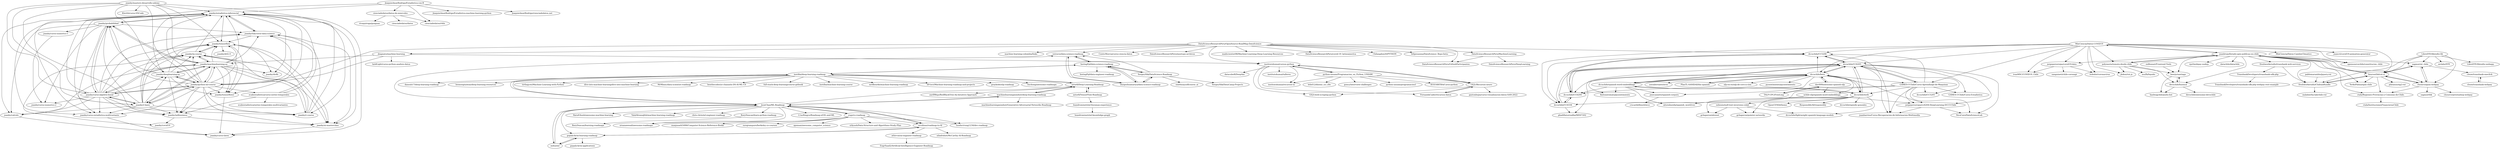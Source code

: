 digraph G {
"joanby/estadistica-inferencial" -> "joanby/curso-estadistica-multivariante"
"joanby/estadistica-inferencial" -> "joanby/probabilidad"
"joanby/estadistica-inferencial" -> "joanby/tensorflow"
"joanby/estadistica-inferencial" -> "joanby/ds4b"
"joanby/estadistica-inferencial" -> "joanby/ai-masterclass"
"joanby/estadistica-inferencial" -> "joanby/tidyverse-data-science"
"joanby/estadistica-inferencial" -> "joanby/calculo"
"joanby/estadistica-inferencial" -> "joanby/curso-latex"
"joanby/estadistica-inferencial" -> "joanby/tensorflow2"
"DataScienceResearchPeru/OpenSource-RoadMap-DataScience" -> "DataScienceResearchPeru/meetups-archivos"
"DataScienceResearchPeru/OpenSource-RoadMap-DataScience" -> "DataScienceResearchPeru/MachineLearning"
"DataScienceResearchPeru/OpenSource-RoadMap-DataScience" -> "madscientist98/Machine-Learning-Deep-Learning-Resources"
"DataScienceResearchPeru/OpenSource-RoadMap-DataScience" -> "DataScienceResearchPeru/covid-19_latinoamerica"
"DataScienceResearchPeru/OpenSource-RoadMap-DataScience" -> "Chilangdon20/PYTHON"
"DataScienceResearchPeru/OpenSource-RoadMap-DataScience" -> "felipesanma/DataScience_Repo-beta-"
"DataScienceResearchPeru/OpenSource-RoadMap-DataScience" -> "jbagnato/machine-learning"
"DataScienceResearchPeru/OpenSource-RoadMap-DataScience" -> "institutohumai/cursos-python"
"DataScienceResearchPeru/OpenSource-RoadMap-DataScience" -> "estraviz/data-science-roadmap"
"DataScienceResearchPeru/OpenSource-RoadMap-DataScience" -> "machine-learning-colombia/links"
"DataScienceResearchPeru/OpenSource-RoadMap-DataScience" -> "CenticMurcia/curso-ciencia-datos"
"DataScienceResearchPeru/OpenSource-RoadMap-DataScience" -> "dccuchile/CC5206"
"DataScienceResearchPeru/OpenSource-RoadMap-DataScience" -> "joanby/python-ml-course"
"DataScienceResearchPeru/OpenSource-RoadMap-DataScience" -> "DataScienceResearchPeru/GithubParticipantes"
"astorfi/TensorFlow-Roadmap" -> "leandromineti/ml-feynman-experience"
"astorfi/TensorFlow-Roadmap" -> "astorfi/Deep-Learning-Roadmap"
"dav009/awesome-spanish-nlp" -> "dccuchile/beto"
"dav009/awesome-spanish-nlp" -> "TALP-UPC/FreeLing"
"dav009/awesome-spanish-nlp" -> "uchile-nlp/spanish-word-embeddings"
"dccuchile/beto" -> "dccuchile/spanish-word-embeddings"
"dccuchile/beto" -> "dccuchile/CC6205"
"dccuchile/beto" -> "josecannete/spanish-corpora"
"dccuchile/beto" -> "PlanTL-SANIDAD/lm-spanish"
"dccuchile/beto" -> "dccuchile/CC6204"
"dccuchile/beto" -> "dav009/awesome-spanish-nlp"
"dccuchile/beto" -> "dccuchile/wefe"
"dccuchile/beto" -> "uchile-nlp/spanish-word-embeddings"
"dccuchile/beto" -> "nlp-en-es/nlp-de-cero-a-cien"
"dccuchile/beto" -> "GAMES-UChile/Curso-Aprendizaje-de-Maquinas"
"dccuchile/beto" -> "dccuchile/CC5206"
"dccuchile/beto" -> "jorgeperezrojas/cc6204-DeepLearning-DCCUChile"
"dccuchile/beto" -> "pysentimiento/pysentimiento" ["e"=1]
"dccuchile/beto" -> "finiteautomata/pysentimiento"
"dccuchile/beto" -> "zorzalerrante/aves"
"institutohumai/cursos-python" -> "institutohumai/recursos-ia"
"institutohumai/cursos-python" -> "python-unsam/Programacion_en_Python_UNSAM"
"institutohumai/cursos-python" -> "institutohumai/talleres"
"institutohumai/cursos-python" -> "GEJ1/Recursos-neuro"
"institutohumai/cursos-python" -> "FernandaCader/recursos-datos"
"institutohumai/cursos-python" -> "datacubeR/DeepAnt"
"institutohumai/cursos-python" -> "GEJ1/web-scraping-python"
"gopala-kr/ai-learning-roadmap" -> "srcolinas/roadmap-to-AI"
"gopala-kr/ai-learning-roadmap" -> "mihui/ml"
"gopala-kr/ai-learning-roadmap" -> "gopala-kr/ai-applications"
"srcolinas/roadmap-to-AI" -> "gopala-kr/ai-learning-roadmap"
"srcolinas/roadmap-to-AI" -> "JsonChao/ML-Roadmap"
"srcolinas/roadmap-to-AI" -> "athivvat/ai-engineer-roadmap"
"srcolinas/roadmap-to-AI" -> "niladridutt/McCarthy-AI-Roadmap"
"SergeyShk/DataScience-Roadmap" -> "boringPpl/data-science-roadmap"
"SergeyShk/DataScience-Roadmap" -> "estraviz/data-science-roadmap"
"SergeyShk/DataScience-Roadmap" -> "durgeshsamariya/data-science-roadmap"
"SergeyShk/DataScience-Roadmap" -> "SergeyShk/DataCamp-Projects" ["e"=1]
"SergeyShk/DataScience-Roadmap" -> "sim0nsays/dlcourse_ai" ["e"=1]
"joanby/r-basic" -> "joanby/curso-algebra-lineal"
"joanby/r-basic" -> "joanby/probabilidad"
"joanby/r-basic" -> "joanby/estadistica-inferencial"
"joanby/r-basic" -> "joanby/machinelearning-az"
"joanby/r-basic" -> "joanby/python-ml-course"
"joanby/r-basic" -> "joanby/tidyverse-data-science"
"joanby/r-basic" -> "joanby/ia-course"
"joanby/r-basic" -> "joanby/r-course"
"joanby/r-basic" -> "joanby/tensorflow"
"joanby/r-basic" -> "joanby/deeplearning-az"
"joanby/r-basic" -> "joanby/curso-estadistica-multivariante"
"joanby/r-basic" -> "joanby/ia4business"
"joanby/r-basic" -> "joanby/calculo"
"joanby/curso-algebra-lineal" -> "joanby/probabilidad"
"joanby/curso-algebra-lineal" -> "joanby/r-basic"
"joanby/curso-algebra-lineal" -> "joanby/estadistica-inferencial"
"joanby/curso-algebra-lineal" -> "joanby/machinelearning-az"
"joanby/curso-algebra-lineal" -> "joanby/python-ml-course"
"joanby/curso-algebra-lineal" -> "joanby/ia-course"
"joanby/curso-algebra-lineal" -> "joanby/calculo"
"joanby/curso-algebra-lineal" -> "joanby/deeplearning-az"
"joanby/curso-algebra-lineal" -> "joanby/curso-numerico-2"
"joanby/curso-algebra-lineal" -> "joanby/ia4business"
"joanby/curso-algebra-lineal" -> "joanby/r-course"
"joanby/curso-algebra-lineal" -> "joanby/curso-estadistica-multivariante"
"joanby/curso-algebra-lineal" -> "joanby/tidyverse-data-science"
"joanby/curso-algebra-lineal" -> "joanby/tensorflow"
"joanby/python-ml-course" -> "joanby/machinelearning-az"
"joanby/python-ml-course" -> "joanby/r-basic"
"joanby/python-ml-course" -> "joanby/tensorflow"
"joanby/python-ml-course" -> "joanby/deeplearning-az"
"joanby/python-ml-course" -> "joanby/ia-course"
"joanby/python-ml-course" -> "joanby/estadistica-inferencial"
"joanby/python-ml-course" -> "joanby/curso-algebra-lineal"
"joanby/python-ml-course" -> "joanby/probabilidad"
"joanby/python-ml-course" -> "joanby/r-course"
"joanby/python-ml-course" -> "joanby/tidyverse-data-science"
"joanby/python-ml-course" -> "joanby/ia4business"
"joanby/python-ml-course" -> "joanby/tensorflow2"
"joanby/python-ml-course" -> "ecabestadistica/curso-series-temporales"
"joanby/python-ml-course" -> "joanby/curso-estadistica-multivariante"
"joanby/python-ml-course" -> "joanby/ai-masterclass"
"JsonChao/ML-Roadmap" -> "mihui/ml"
"JsonChao/ML-Roadmap" -> "gopala-kr/ai-learning-roadmap"
"JsonChao/ML-Roadmap" -> "luuductrung1234/dev-roadmap"
"JsonChao/ML-Roadmap" -> "srcolinas/roadmap-to-AI"
"JsonChao/ML-Roadmap" -> "RatulGhosh/awesome-machine-learning"
"JsonChao/ML-Roadmap" -> "TalalAlrawajfeh/machine-learning-roadmap" ["e"=1]
"JsonChao/ML-Roadmap" -> "chris-chris/ml-engineer-roadmap" ["e"=1]
"JsonChao/ML-Roadmap" -> "RoryDuncan/learn-python-roadmap"
"JsonChao/ML-Roadmap" -> "orsanawwad/awesome-roadmaps" ["e"=1]
"JsonChao/ML-Roadmap" -> "machinelearningmindset/deep-learning-roadmap"
"JsonChao/ML-Roadmap" -> "L1aoXingyu/Roadmap-of-DL-and-ML" ["e"=1]
"JsonChao/ML-Roadmap" -> "instillai/deep-learning-roadmap"
"JsonChao/ML-Roadmap" -> "estraviz/data-science-roadmap"
"JsonChao/ML-Roadmap" -> "yngz/cs-roadmap"
"JsonChao/ML-Roadmap" -> "astorfi/Deep-Learning-Roadmap"
"mihui/ml" -> "JsonChao/ML-Roadmap"
"mihui/ml" -> "gopala-kr/ai-learning-roadmap"
"juanbrujo/listado-apis-publicas-en-chile" -> "sagmor/sii_chile"
"juanbrujo/listado-apis-publicas-en-chile" -> "polymeris/remoto-desde-chile"
"juanbrujo/listado-apis-publicas-en-chile" -> "knxroot/bdcut-cl"
"juanbrujo/listado-apis-publicas-en-chile" -> "YerkoPalma/npm-chile"
"juanbrujo/listado-apis-publicas-en-chile" -> "MinCiencia/Datos-COVID19"
"juanbrujo/listado-apis-publicas-en-chile" -> "freshworkstudio/ChileanBundle"
"juanbrujo/listado-apis-publicas-en-chile" -> "clsource/guia-webpay"
"juanbrujo/listado-apis-publicas-en-chile" -> "opensourcechile/constitucion_chile"
"juanbrujo/listado-apis-publicas-en-chile" -> "rgcl/webpay-nodejs"
"juanbrujo/listado-apis-publicas-en-chile" -> "datachile/datachile"
"juanbrujo/listado-apis-publicas-en-chile" -> "beerjs/santiago"
"juanbrujo/listado-apis-publicas-en-chile" -> "ctala/Regiones-Provincias-y-Comunas-de-Chile."
"juanbrujo/listado-apis-publicas-en-chile" -> "freshworkstudio/transbank-web-services"
"juanbrujo/listado-apis-publicas-en-chile" -> "devschile/huemul"
"juanbrujo/listado-apis-publicas-en-chile" -> "jorgeperezrojas/covid19-data"
"durgeshsamariya/data-science-roadmap" -> "estraviz/data-science-roadmap"
"durgeshsamariya/data-science-roadmap" -> "boringPpl/data-science-roadmap"
"durgeshsamariya/data-science-roadmap" -> "SergeyShk/DataScience-Roadmap"
"yngz/cs-roadmap" -> "luuductrung1234/dev-roadmap"
"yngz/cs-roadmap" -> "apeman/awesome_computer_science"
"yngz/cs-roadmap" -> "orsanawwad/awesome-roadmaps" ["e"=1]
"yngz/cs-roadmap" -> "siAyush/Data-Structure-and-Algorithms-Study-Plan" ["e"=1]
"yngz/cs-roadmap" -> "srcolinas/roadmap-to-AI"
"yngz/cs-roadmap" -> "manjunath5496/Computer-Science-Reference-Books" ["e"=1]
"yngz/cs-roadmap" -> "JsonChao/ML-Roadmap"
"yngz/cs-roadmap" -> "surajrampure/berkeley-cs-courses"
"pablomarambio/jquery.rut" -> "freshworkstudio/ChileanBundle"
"estraviz/data-science-roadmap" -> "boringPpl/data-science-roadmap"
"estraviz/data-science-roadmap" -> "durgeshsamariya/data-science-roadmap"
"python-unsam/Programacion_en_Python_UNSAM" -> "institutohumai/cursos-python"
"python-unsam/Programacion_en_Python_UNSAM" -> "GEJ1/Recursos-neuro"
"python-unsam/Programacion_en_Python_UNSAM" -> "goncy/interview-challenges" ["e"=1]
"python-unsam/Programacion_en_Python_UNSAM" -> "institutohumai/recursos-ia"
"python-unsam/Programacion_en_Python_UNSAM" -> "python-unsam/programacion1"
"python-unsam/Programacion_en_Python_UNSAM" -> "IEEESBITBA/Curso-python"
"python-unsam/Programacion_en_Python_UNSAM" -> "leliel12/diseno_sci_sfw"
"joanby/tensorflow" -> "joanby/tensorflow2"
"joanby/tensorflow" -> "joanby/ai-masterclass"
"joanby/tensorflow" -> "joanby/ds4b"
"joanby/tensorflow" -> "joanby/ia-course"
"joanby/tensorflow" -> "joanby/drl2.0"
"RoryDuncan/learn-python-roadmap" -> "RoryDuncan/learning-roadmaps"
"machinelearningmindset/deep-learning-roadmap" -> "astorfi/Deep-Learning-Roadmap"
"machinelearningmindset/deep-learning-roadmap" -> "machinelearningmindset/Generative-Adversarial-Networks-Roadmap" ["e"=1]
"machinelearningmindset/deep-learning-roadmap" -> "JsonChao/ML-Roadmap"
"athivvat/ai-engineer-roadmap" -> "EngrSaad2/Artificial-Intelligence-Engineer-Roadmap"
"sagmor/sii_chile" -> "clsource/guia-webpay"
"sagmor/sii_chile" -> "knxroot/bdcut-cl"
"sagmor/sii_chile" -> "clouw/transbank-oneclick"
"enBonnet/Frontend-Tools" -> "beerjs/santiago"
"joanby/masters-desarrollo-udemy" -> "joanby/python-ml-course"
"joanby/masters-desarrollo-udemy" -> "Klerith/curso-VSCode"
"joanby/masters-desarrollo-udemy" -> "joanby/curso-algebra-lineal"
"joanby/masters-desarrollo-udemy" -> "joanby/r-basic"
"joanby/masters-desarrollo-udemy" -> "joanby/machinelearning-az"
"joanby/masters-desarrollo-udemy" -> "joanby/ia4business"
"joanby/masters-desarrollo-udemy" -> "joanby/estadistica-inferencial"
"joanby/masters-desarrollo-udemy" -> "joanby/r-course"
"joanby/masters-desarrollo-udemy" -> "joanby/tensorflow"
"joanby/masters-desarrollo-udemy" -> "joanby/deeplearning-az"
"josecannete/spanish-corpora" -> "crscardellino/sbwce"
"jbagnato/machine-learning" -> "koldLight/curso-python-analisis-datos"
"jbagnato/machine-learning" -> "institutohumai/cursos-python"
"jbagnato/machine-learning" -> "joanby/python-ml-course"
"jbagnato/machine-learning" -> "joanby/machinelearning-az"
"dccuchile/CC5206" -> "dccuchile/CC6205"
"dccuchile/CC5206" -> "dccuchile/CC6204"
"dccuchile/CC5206" -> "dccuchile/CC6104"
"dccuchile/CC5206" -> "juanbarrios/Curso-Recuperacion-de-Informacion-Multimedia"
"instillai/deep-learning-roadmap" -> "astorfi/Deep-Learning-Roadmap"
"instillai/deep-learning-roadmap" -> "boringPpl/data-science-roadmap"
"instillai/deep-learning-roadmap" -> "instillai/machine-learning-course" ["e"=1]
"instillai/deep-learning-roadmap" -> "mrdbourke/machine-learning-roadmap" ["e"=1]
"instillai/deep-learning-roadmap" -> "h9-tect/Machine-learning-roadmap-and-projects" ["e"=1]
"instillai/deep-learning-roadmap" -> "graykode/nlp-roadmap" ["e"=1]
"instillai/deep-learning-roadmap" -> "JsonChao/ML-Roadmap"
"instillai/deep-learning-roadmap" -> "liuchong/awesome-roadmaps" ["e"=1]
"instillai/deep-learning-roadmap" -> "dansuh17/deep-learning-roadmap"
"instillai/deep-learning-roadmap" -> "leemengtaiwan/deep-learning-resources" ["e"=1]
"instillai/deep-learning-roadmap" -> "tirthajyoti/Machine-Learning-with-Python" ["e"=1]
"instillai/deep-learning-roadmap" -> "dive-into-machine-learning/dive-into-machine-learning"
"instillai/deep-learning-roadmap" -> "MrMimic/data-scientist-roadmap" ["e"=1]
"instillai/deep-learning-roadmap" -> "benthecoder/yt-channels-DS-AI-ML-CS" ["e"=1]
"instillai/deep-learning-roadmap" -> "full-stack-deep-learning/course-gitbook" ["e"=1]
"clsource/guia-webpay" -> "sagmor/tbk"
"clsource/guia-webpay" -> "sagmor/sii_chile"
"clsource/guia-webpay" -> "clsource/prestashop-webpay"
"clsource/guia-webpay" -> "knxroot/bdcut-cl"
"clsource/guia-webpay" -> "ctala/Regiones-Provincias-y-Comunas-de-Chile."
"leandromineti/ml-feynman-experience" -> "leandromineti/ml-knowledge-graph"
"TALP-UPC/FreeLing" -> "dav009/awesome-spanish-nlp"
"joanby/r-course" -> "joanby/tensorflow"
"joanby/r-course" -> "joanby/ia-course"
"joanby/r-course" -> "joanby/estadistica-inferencial"
"joanby/r-course" -> "joanby/tidyverse-data-science"
"joanby/ia-course" -> "joanby/tensorflow"
"joanby/ia-course" -> "joanby/ai-masterclass"
"joanby/ia-course" -> "joanby/covid19"
"joanby/ia-course" -> "joanby/machinelearning-az"
"joanby/ia-course" -> "joanby/estadistica-inferencial"
"joanby/ia-course" -> "joanby/tensorflow2"
"joanby/machinelearning-az" -> "joanby/deeplearning-az"
"joanby/machinelearning-az" -> "joanby/ia-course"
"joanby/machinelearning-az" -> "joanby/python-ml-course"
"joanby/machinelearning-az" -> "joanby/estadistica-inferencial"
"joanby/machinelearning-az" -> "joanby/probabilidad"
"joanby/machinelearning-az" -> "joanby/tensorflow"
"joanby/machinelearning-az" -> "joanby/r-basic"
"joanby/machinelearning-az" -> "joanby/tidyverse-data-science"
"joanby/machinelearning-az" -> "joanby/tensorflow2"
"joanby/machinelearning-az" -> "joanby/r-course"
"joanby/machinelearning-az" -> "joanby/ia4business"
"joanby/machinelearning-az" -> "joanby/curso-algebra-lineal"
"joanby/machinelearning-az" -> "joanby/ds4b"
"joanby/machinelearning-az" -> "joanby/ai-masterclass"
"joanby/machinelearning-az" -> "joanby/calculo"
"joanby/probabilidad" -> "joanby/estadistica-inferencial"
"joanby/probabilidad" -> "joanby/curso-algebra-lineal"
"joanby/probabilidad" -> "joanby/calculo"
"joanby/probabilidad" -> "joanby/curso-estadistica-multivariante"
"joanby/probabilidad" -> "joanby/tidyverse-data-science"
"joanby/probabilidad" -> "joanby/machinelearning-az"
"joanby/probabilidad" -> "joanby/curso-numerico-1"
"joanby/probabilidad" -> "joanby/curso-numerico-2"
"dccuchile/spanish-word-embeddings" -> "dccuchile/beto"
"dccuchile/spanish-word-embeddings" -> "dccuchile/CC6205"
"dccuchile/spanish-word-embeddings" -> "dccuchile/CC6204"
"dccuchile/spanish-word-embeddings" -> "aitoralmeida/spanish_word2vec"
"dccuchile/spanish-word-embeddings" -> "dccuchile/wefe"
"dccuchile/spanish-word-embeddings" -> "josecannete/spanish-corpora"
"dccuchile/spanish-word-embeddings" -> "finiteautomata/pysentimiento"
"cienciadedatos/datos-de-miercoles" -> "rivaquiroga/guaguas"
"cienciadedatos/datos-de-miercoles" -> "cienciadedatos/r4ds"
"cienciadedatos/datos-de-miercoles" -> "cienciadedatos/datos"
"JoaquinAmatRodrigo/Estadistica-con-R" -> "JoaquinAmatRodrigo/Estadistica-machine-learning-python"
"JoaquinAmatRodrigo/Estadistica-con-R" -> "joanby/estadistica-inferencial"
"JoaquinAmatRodrigo/Estadistica-con-R" -> "JoaquinAmatRodrigo/cienciadedatos.net"
"JoaquinAmatRodrigo/Estadistica-con-R" -> "cienciadedatos/datos-de-miercoles"
"JoaquinAmatRodrigo/Estadistica-con-R" -> "joanby/curso-estadistica-multivariante"
"JoaquinAmatRodrigo/Estadistica-con-R" -> "cienciadedatos/r4ds"
"MinCiencia/Datos-COVID19" -> "juanbrujo/listado-apis-publicas-en-chile"
"MinCiencia/Datos-COVID19" -> "ivanMSC/COVID19_Chile"
"MinCiencia/Datos-COVID19" -> "jorgeperezrojas/covid19-data"
"MinCiencia/Datos-COVID19" -> "GAMES-UChile/Curso-Aprendizaje-de-Maquinas"
"MinCiencia/Datos-COVID19" -> "MinCiencia/Datos-CambioClimatico"
"MinCiencia/Datos-COVID19" -> "itoledor/coronavirus"
"MinCiencia/Datos-COVID19" -> "dccuchile/CC5206"
"MinCiencia/Datos-COVID19" -> "dccuchile/beto"
"MinCiencia/Datos-COVID19" -> "dccuchile/CC6205"
"MinCiencia/Datos-COVID19" -> "juancri/covid19-animation-generator"
"MinCiencia/Datos-COVID19" -> "opensourcechile/constitucion_chile"
"MinCiencia/Datos-COVID19" -> "knxroot/bdcut-cl"
"MinCiencia/Datos-COVID19" -> "polymeris/remoto-desde-chile"
"MinCiencia/Datos-COVID19" -> "jlobos/rut.js"
"MinCiencia/Datos-COVID19" -> "dccuchile/CC6104"
"joanby/deeplearning-az" -> "joanby/machinelearning-az"
"joanby/deeplearning-az" -> "joanby/python-ml-course"
"joanby/deeplearning-az" -> "joanby/ia-course"
"joanby/deeplearning-az" -> "joanby/ia4business"
"joanby/deeplearning-az" -> "joanby/tensorflow2"
"joanby/deeplearning-az" -> "joanby/estadistica-inferencial"
"joanby/deeplearning-az" -> "joanby/probabilidad"
"joanby/deeplearning-az" -> "joanby/tensorflow"
"ecabestadistica/curso-series-temporales" -> "ecabestadistica/series-temporales-multivariantes"
"ecabestadistica/curso-series-temporales" -> "joanby/ia4business"
"ecabestadistica/curso-series-temporales" -> "joanby/estadistica-inferencial"
"ecabestadistica/curso-series-temporales" -> "joanby/tidyverse-data-science"
"joanby/tensorflow2" -> "joanby/curso-latex"
"boringPpl/data-science-roadmap" -> "estraviz/data-science-roadmap"
"boringPpl/data-science-roadmap" -> "durgeshsamariya/data-science-roadmap"
"boringPpl/data-science-roadmap" -> "SergeyShk/DataScience-Roadmap"
"boringPpl/data-science-roadmap" -> "boringPpl/data-engineer-roadmap" ["e"=1]
"boringPpl/data-science-roadmap" -> "instillai/deep-learning-roadmap"
"joanby/ia4business" -> "joanby/ai-masterclass"
"joanby/ia4business" -> "joanby/covid19"
"polymeris/remoto-desde-chile" -> "juanbrujo/listado-apis-publicas-en-chile"
"polymeris/remoto-desde-chile" -> "beerjs/santiago"
"polymeris/remoto-desde-chile" -> "jlobos/rut.js"
"polymeris/remoto-desde-chile" -> "muZk/liquido"
"polymeris/remoto-desde-chile" -> "devschile/huemul"
"devschile/huemul" -> "beerjs/santiago"
"devschile/huemul" -> "hashtagchile/pudu-bot"
"devschile/huemul" -> "devschile/awesome-devschile"
"GAMES-UChile/Curso-Aprendizaje-de-Maquinas" -> "dccuchile/CC6205"
"GAMES-UChile/Curso-Aprendizaje-de-Maquinas" -> "GAMES-UChile/Curso-Estadistica"
"GAMES-UChile/Curso-Aprendizaje-de-Maquinas" -> "dccuchile/CC6104"
"GAMES-UChile/Curso-Aprendizaje-de-Maquinas" -> "dccuchile/CC5206"
"GAMES-UChile/Curso-Aprendizaje-de-Maquinas" -> "jorgeperezrojas/cc6204-DeepLearning-DCCUChile"
"GAMES-UChile/Curso-Aprendizaje-de-Maquinas" -> "dccuchile/CC6204"
"GAMES-UChile/Curso-Aprendizaje-de-Maquinas" -> "NicoCaro/DataScienceLab"
"GAMES-UChile/Curso-Aprendizaje-de-Maquinas" -> "juanbarrios/Curso-Recuperacion-de-Informacion-Multimedia"
"GAMES-UChile/Curso-Aprendizaje-de-Maquinas" -> "dccuchile/CC5205"
"GAMES-UChile/Curso-Aprendizaje-de-Maquinas" -> "dccuchile/wefe"
"GEJ1/Recursos-neuro" -> "GEJ1/web-scraping-python"
"GEJ1/Recursos-neuro" -> "FernandaCader/recursos-datos"
"GEJ1/Recursos-neuro" -> "institutohumai/cursos-python"
"GEJ1/Recursos-neuro" -> "gastonbujia/curso-visualizacion-datos-SAN-2022"
"joanby/curso-estadistica-multivariante" -> "joanby/curso-latex"
"joanby/tidyverse-data-science" -> "joanby/estadistica-inferencial"
"joanby/tidyverse-data-science" -> "joanby/tensorflow"
"joanby/tidyverse-data-science" -> "joanby/ai-masterclass"
"astorfi/Deep-Learning-Roadmap" -> "instillai/deep-learning-roadmap"
"astorfi/Deep-Learning-Roadmap" -> "machinelearningmindset/deep-learning-roadmap"
"astorfi/Deep-Learning-Roadmap" -> "astorfi/TensorFlow-Roadmap"
"astorfi/Deep-Learning-Roadmap" -> "zarif98sjs/RedBlackTree-An-Intuitive-Approach"
"dccuchile/CC6205" -> "dccuchile/CC6204"
"dccuchile/CC6205" -> "dccuchile/CC5206"
"dccuchile/CC6205" -> "dccuchile/CC6104"
"dccuchile/CC6205" -> "GAMES-UChile/Curso-Aprendizaje-de-Maquinas"
"dccuchile/CC6205" -> "jorgeperezrojas/cc6204-DeepLearning-DCCUChile"
"dccuchile/CC6205" -> "dccuchile/spanish-word-embeddings"
"dccuchile/CC6205" -> "dccuchile/wefe"
"dccuchile/CC6205" -> "dccuchile/beto"
"dccuchile/CC6205" -> "juanbarrios/Curso-Recuperacion-de-Informacion-Multimedia"
"dccuchile/CC6205" -> "dccuchile/CC5205"
"dccuchile/CC6205" -> "pbadillatorrealba/MDS7202"
"dccuchile/CC6205" -> "NicoCaro/DataScienceLab"
"dccuchile/CC6205" -> "GAMES-UChile/Curso-Estadistica"
"LibreDTE/libredte-lib" -> "LibreDTE/libredte-webapp"
"LibreDTE/libredte-lib" -> "freshworkstudio/ChileanBundle"
"LibreDTE/libredte-lib" -> "clsource/guia-webpay"
"LibreDTE/libredte-lib" -> "niclabs/DTE"
"LibreDTE/libredte-lib" -> "sagmor/sii_chile"
"LibreDTE/libredte-lib" -> "knxroot/bdcut-cl"
"dccuchile/wefe" -> "dccuchile/CC6205"
"dccuchile/wefe" -> "gchaperon/pointer-networks"
"dccuchile/wefe" -> "dccuchile/speedy-gonzales"
"dccuchile/wefe" -> "OpenCENIA/themo"
"dccuchile/wefe" -> "dccuchile/spanish-word-embeddings"
"dccuchile/wefe" -> "dccuchile/lightweight-spanish-language-models"
"dccuchile/wefe" -> "gchaperon/alexnet"
"dccuchile/wefe" -> "ouhenio/null-text-inversion-colab"
"dccuchile/wefe" -> "ResponsiblyAI/responsibly" ["e"=1]
"dccuchile/wefe" -> "dccuchile/beto"
"PlanTL-SANIDAD/lm-spanish" -> "dccuchile/beto"
"jorgeperezrojas/cc6204-DeepLearning-DCCUChile" -> "NicoCaro/DataScienceLab"
"jorgeperezrojas/cc6204-DeepLearning-DCCUChile" -> "juanbarrios/Curso-Recuperacion-de-Informacion-Multimedia"
"TransbankDevelopers/transbank-sdk-php" -> "TransbankDevelopers/transbank-sdk-php-webpay-rest-example"
"jorgeperezrojas/covid19-data" -> "sanguineti/chile-coronapi"
"jorgeperezrojas/covid19-data" -> "itoledor/coronavirus"
"jorgeperezrojas/covid19-data" -> "ivanMSC/COVID19_Chile"
"freshworkstudio/ChileanBundle" -> "knxroot/bdcut-cl"
"freshworkstudio/ChileanBundle" -> "malahierba-lab/chile-rut"
"knxroot/bdcut-cl" -> "freshworkstudio/ChileanBundle"
"knxroot/bdcut-cl" -> "YerkoPalma/npm-chile"
"knxroot/bdcut-cl" -> "sagmor/sii_chile"
"knxroot/bdcut-cl" -> "clsource/guia-webpay"
"knxroot/bdcut-cl" -> "platanus/ng2-rut"
"knxroot/bdcut-cl" -> "ctala/Regiones-Provincias-y-Comunas-de-Chile."
"knxroot/bdcut-cl" -> "juanbrujo/listado-apis-publicas-en-chile"
"FernandaCader/recursos-datos" -> "GEJ1/Recursos-neuro"
"dccuchile/CC6104" -> "dccuchile/CC6204"
"dccuchile/CC6104" -> "dccuchile/CC6205"
"dccuchile/CC6104" -> "pbadillatorrealba/MDS7202"
"joanby/ai-masterclass" -> "joanby/curso-latex"
"joanby/curso-numerico-1" -> "joanby/curso-numerico-2"
"dccuchile/CC6204" -> "dccuchile/CC6104"
"dccuchile/CC6204" -> "dccuchile/CC6205"
"dccuchile/CC6204" -> "dccuchile/CC5206"
"DataScienceResearchPeru/MachineLearning" -> "DataScienceResearchPeru/DeepLearning"
"DataScienceResearchPeru/MachineLearning" -> "DataScienceResearchPeru/GithubParticipantes"
"uchile-nlp/spanish-word-embeddings" -> "jorgeperezrojas/cc6204-DeepLearning-DCCUChile"
"uchile-nlp/spanish-word-embeddings" -> "aitoralmeida/spanish_word2vec"
"ctala/Regiones-Provincias-y-Comunas-de-Chile." -> "ctala/InstitucionesFinancierasChile"
"joanby/calculo" -> "joanby/curso-latex"
"beerjs/santiago" -> "devschile/huemul"
"beerjs/santiago" -> "hashtagchile/pudu-bot"
"freshworkstudio/transbank-web-services" -> "TransbankDevelopers/transbank-sdk-php"
"freshworkstudio/transbank-web-services" -> "freshworkstudio/ChileanBundle"
"ouhenio/null-text-inversion-colab" -> "gchaperon/pointer-networks"
"ouhenio/null-text-inversion-colab" -> "dccuchile/lightweight-spanish-language-models"
"ouhenio/null-text-inversion-colab" -> "gchaperon/alexnet"
"clouw/transbank-oneclick" -> "clouw/transbank-webpay"
"clouw/transbank-webpay" -> "clouw/transbank-oneclick"
"joanby/estadistica-inferencial" ["l"="20.899,29.965"]
"joanby/curso-estadistica-multivariante" ["l"="20.885,29.983"]
"joanby/probabilidad" ["l"="20.928,29.981"]
"joanby/tensorflow" ["l"="20.893,29.956"]
"joanby/ds4b" ["l"="20.865,29.969"]
"joanby/ai-masterclass" ["l"="20.907,29.969"]
"joanby/tidyverse-data-science" ["l"="20.931,29.959"]
"joanby/calculo" ["l"="20.899,29.993"]
"joanby/curso-latex" ["l"="20.885,29.991"]
"joanby/tensorflow2" ["l"="20.875,29.981"]
"DataScienceResearchPeru/OpenSource-RoadMap-DataScience" ["l"="20.98,30.11"]
"DataScienceResearchPeru/meetups-archivos" ["l"="21.011,30.127"]
"DataScienceResearchPeru/MachineLearning" ["l"="20.996,30.141"]
"madscientist98/Machine-Learning-Deep-Learning-Resources" ["l"="20.955,30.124"]
"DataScienceResearchPeru/covid-19_latinoamerica" ["l"="20.967,30.087"]
"Chilangdon20/PYTHON" ["l"="21.022,30.11"]
"felipesanma/DataScience_Repo-beta-" ["l"="20.999,30.082"]
"jbagnato/machine-learning" ["l"="20.928,30.047"]
"institutohumai/cursos-python" ["l"="20.899,30.102"]
"estraviz/data-science-roadmap" ["l"="20.901,30.243"]
"machine-learning-colombia/links" ["l"="20.97,30.148"]
"CenticMurcia/curso-ciencia-datos" ["l"="21.006,30.101"]
"dccuchile/CC5206" ["l"="21.178,30.13"]
"joanby/python-ml-course" ["l"="20.916,29.991"]
"DataScienceResearchPeru/GithubParticipantes" ["l"="20.986,30.131"]
"astorfi/TensorFlow-Roadmap" ["l"="20.754,30.352"]
"leandromineti/ml-feynman-experience" ["l"="20.713,30.365"]
"astorfi/Deep-Learning-Roadmap" ["l"="20.798,30.337"]
"dav009/awesome-spanish-nlp" ["l"="21.212,30.209"]
"dccuchile/beto" ["l"="21.218,30.163"]
"TALP-UPC/FreeLing" ["l"="21.212,30.238"]
"uchile-nlp/spanish-word-embeddings" ["l"="21.196,30.189"]
"dccuchile/spanish-word-embeddings" ["l"="21.201,30.152"]
"dccuchile/CC6205" ["l"="21.209,30.134"]
"josecannete/spanish-corpora" ["l"="21.174,30.175"]
"PlanTL-SANIDAD/lm-spanish" ["l"="21.231,30.185"]
"dccuchile/CC6204" ["l"="21.216,30.144"]
"dccuchile/wefe" ["l"="21.21,30.117"]
"nlp-en-es/nlp-de-cero-a-cien" ["l"="21.253,30.194"]
"GAMES-UChile/Curso-Aprendizaje-de-Maquinas" ["l"="21.197,30.129"]
"jorgeperezrojas/cc6204-DeepLearning-DCCUChile" ["l"="21.186,30.157"]
"pysentimiento/pysentimiento" ["l"="19.864,42.696"]
"finiteautomata/pysentimiento" ["l"="21.239,30.157"]
"zorzalerrante/aves" ["l"="21.253,30.174"]
"institutohumai/recursos-ia" ["l"="20.871,30.093"]
"python-unsam/Programacion_en_Python_UNSAM" ["l"="20.853,30.109"]
"institutohumai/talleres" ["l"="20.919,30.093"]
"GEJ1/Recursos-neuro" ["l"="20.884,30.123"]
"FernandaCader/recursos-datos" ["l"="20.876,30.138"]
"datacubeR/DeepAnt" ["l"="20.892,30.081"]
"GEJ1/web-scraping-python" ["l"="20.907,30.124"]
"gopala-kr/ai-learning-roadmap" ["l"="20.887,30.371"]
"srcolinas/roadmap-to-AI" ["l"="20.855,30.387"]
"mihui/ml" ["l"="20.889,30.352"]
"gopala-kr/ai-applications" ["l"="20.92,30.377"]
"JsonChao/ML-Roadmap" ["l"="20.86,30.346"]
"athivvat/ai-engineer-roadmap" ["l"="20.837,30.43"]
"niladridutt/McCarthy-AI-Roadmap" ["l"="20.832,30.405"]
"SergeyShk/DataScience-Roadmap" ["l"="20.873,30.246"]
"boringPpl/data-science-roadmap" ["l"="20.871,30.27"]
"durgeshsamariya/data-science-roadmap" ["l"="20.893,30.26"]
"SergeyShk/DataCamp-Projects" ["l"="22.019,29.993"]
"sim0nsays/dlcourse_ai" ["l"="-9.302,20.187"]
"joanby/r-basic" ["l"="20.913,29.958"]
"joanby/curso-algebra-lineal" ["l"="20.92,29.971"]
"joanby/machinelearning-az" ["l"="20.9,29.979"]
"joanby/ia-course" ["l"="20.881,29.957"]
"joanby/r-course" ["l"="20.901,29.947"]
"joanby/deeplearning-az" ["l"="20.883,29.97"]
"joanby/ia4business" ["l"="20.919,29.946"]
"joanby/curso-numerico-2" ["l"="20.951,29.978"]
"ecabestadistica/curso-series-temporales" ["l"="20.951,29.949"]
"luuductrung1234/dev-roadmap" ["l"="20.864,30.371"]
"RatulGhosh/awesome-machine-learning" ["l"="20.896,30.327"]
"TalalAlrawajfeh/machine-learning-roadmap" ["l"="27.282,-19.67"]
"chris-chris/ml-engineer-roadmap" ["l"="23.741,30.49"]
"RoryDuncan/learn-python-roadmap" ["l"="20.833,30.332"]
"orsanawwad/awesome-roadmaps" ["l"="27.456,-19.681"]
"machinelearningmindset/deep-learning-roadmap" ["l"="20.82,30.357"]
"L1aoXingyu/Roadmap-of-DL-and-ML" ["l"="24.046,30.891"]
"instillai/deep-learning-roadmap" ["l"="20.837,30.305"]
"yngz/cs-roadmap" ["l"="20.883,30.394"]
"juanbrujo/listado-apis-publicas-en-chile" ["l"="21.351,30.115"]
"sagmor/sii_chile" ["l"="21.394,30.131"]
"polymeris/remoto-desde-chile" ["l"="21.328,30.088"]
"knxroot/bdcut-cl" ["l"="21.372,30.133"]
"YerkoPalma/npm-chile" ["l"="21.352,30.137"]
"MinCiencia/Datos-COVID19" ["l"="21.277,30.122"]
"freshworkstudio/ChileanBundle" ["l"="21.404,30.12"]
"clsource/guia-webpay" ["l"="21.388,30.149"]
"opensourcechile/constitucion_chile" ["l"="21.319,30.129"]
"rgcl/webpay-nodejs" ["l"="21.376,30.096"]
"datachile/datachile" ["l"="21.336,30.145"]
"beerjs/santiago" ["l"="21.35,30.067"]
"ctala/Regiones-Provincias-y-Comunas-de-Chile." ["l"="21.364,30.149"]
"freshworkstudio/transbank-web-services" ["l"="21.403,30.093"]
"devschile/huemul" ["l"="21.36,30.079"]
"jorgeperezrojas/covid19-data" ["l"="21.309,30.117"]
"apeman/awesome_computer_science" ["l"="20.912,30.41"]
"siAyush/Data-Structure-and-Algorithms-Study-Plan" ["l"="29.876,-19.766"]
"manjunath5496/Computer-Science-Reference-Books" ["l"="2.267,16.62"]
"surajrampure/berkeley-cs-courses" ["l"="20.895,30.435"]
"pablomarambio/jquery.rut" ["l"="21.454,30.118"]
"goncy/interview-challenges" ["l"="27.554,-23.278"]
"python-unsam/programacion1" ["l"="20.832,30.127"]
"IEEESBITBA/Curso-python" ["l"="20.825,30.095"]
"leliel12/diseno_sci_sfw" ["l"="20.824,30.112"]
"joanby/drl2.0" ["l"="20.865,29.939"]
"RoryDuncan/learning-roadmaps" ["l"="20.812,30.319"]
"machinelearningmindset/Generative-Adversarial-Networks-Roadmap" ["l"="33.922,32.843"]
"EngrSaad2/Artificial-Intelligence-Engineer-Roadmap" ["l"="20.828,30.451"]
"clouw/transbank-oneclick" ["l"="21.426,30.109"]
"enBonnet/Frontend-Tools" ["l"="21.358,30.031"]
"joanby/masters-desarrollo-udemy" ["l"="20.903,29.932"]
"Klerith/curso-VSCode" ["l"="20.901,29.886"]
"crscardellino/sbwce" ["l"="21.15,30.189"]
"koldLight/curso-python-analisis-datos" ["l"="20.964,30.043"]
"dccuchile/CC6104" ["l"="21.228,30.129"]
"juanbarrios/Curso-Recuperacion-de-Informacion-Multimedia" ["l"="21.173,30.142"]
"instillai/machine-learning-course" ["l"="22.007,30.132"]
"mrdbourke/machine-learning-roadmap" ["l"="23.589,30.592"]
"h9-tect/Machine-learning-roadmap-and-projects" ["l"="25.875,-21.735"]
"graykode/nlp-roadmap" ["l"="29.774,32.657"]
"liuchong/awesome-roadmaps" ["l"="27.485,-19.643"]
"dansuh17/deep-learning-roadmap" ["l"="20.806,30.296"]
"leemengtaiwan/deep-learning-resources" ["l"="11.799,-5.147"]
"tirthajyoti/Machine-Learning-with-Python" ["l"="23.443,30.577"]
"dive-into-machine-learning/dive-into-machine-learning" ["l"="20.809,30.275"]
"MrMimic/data-scientist-roadmap" ["l"="23.472,30.599"]
"benthecoder/yt-channels-DS-AI-ML-CS" ["l"="23.757,30.298"]
"full-stack-deep-learning/course-gitbook" ["l"="23.825,30.402"]
"sagmor/tbk" ["l"="21.41,30.182"]
"clsource/prestashop-webpay" ["l"="21.394,30.171"]
"leandromineti/ml-knowledge-graph" ["l"="20.689,30.376"]
"joanby/covid19" ["l"="20.881,29.933"]
"joanby/curso-numerico-1" ["l"="20.964,29.986"]
"aitoralmeida/spanish_word2vec" ["l"="21.19,30.175"]
"cienciadedatos/datos-de-miercoles" ["l"="20.777,29.942"]
"rivaquiroga/guaguas" ["l"="20.758,29.925"]
"cienciadedatos/r4ds" ["l"="20.793,29.957"]
"cienciadedatos/datos" ["l"="20.75,29.944"]
"JoaquinAmatRodrigo/Estadistica-con-R" ["l"="20.826,29.955"]
"JoaquinAmatRodrigo/Estadistica-machine-learning-python" ["l"="20.806,29.941"]
"JoaquinAmatRodrigo/cienciadedatos.net" ["l"="20.82,29.932"]
"ivanMSC/COVID19_Chile" ["l"="21.297,30.139"]
"MinCiencia/Datos-CambioClimatico" ["l"="21.276,30.101"]
"itoledor/coronavirus" ["l"="21.293,30.108"]
"juancri/covid19-animation-generator" ["l"="21.263,30.097"]
"jlobos/rut.js" ["l"="21.293,30.083"]
"ecabestadistica/series-temporales-multivariantes" ["l"="20.976,29.935"]
"boringPpl/data-engineer-roadmap" ["l"="13.366,23.87"]
"muZk/liquido" ["l"="21.321,30.063"]
"hashtagchile/pudu-bot" ["l"="21.366,30.058"]
"devschile/awesome-devschile" ["l"="21.383,30.063"]
"GAMES-UChile/Curso-Estadistica" ["l"="21.19,30.111"]
"NicoCaro/DataScienceLab" ["l"="21.185,30.144"]
"dccuchile/CC5205" ["l"="21.176,30.115"]
"gastonbujia/curso-visualizacion-datos-SAN-2022" ["l"="20.895,30.142"]
"zarif98sjs/RedBlackTree-An-Intuitive-Approach" ["l"="20.77,30.324"]
"pbadillatorrealba/MDS7202" ["l"="21.232,30.115"]
"LibreDTE/libredte-lib" ["l"="21.416,30.147"]
"LibreDTE/libredte-webapp" ["l"="21.446,30.151"]
"niclabs/DTE" ["l"="21.443,30.168"]
"gchaperon/pointer-networks" ["l"="21.226,30.098"]
"dccuchile/speedy-gonzales" ["l"="21.2,30.1"]
"OpenCENIA/themo" ["l"="21.188,30.091"]
"dccuchile/lightweight-spanish-language-models" ["l"="21.214,30.098"]
"gchaperon/alexnet" ["l"="21.205,30.09"]
"ouhenio/null-text-inversion-colab" ["l"="21.218,30.087"]
"ResponsiblyAI/responsibly" ["l"="26.121,34.247"]
"TransbankDevelopers/transbank-sdk-php" ["l"="21.433,30.069"]
"TransbankDevelopers/transbank-sdk-php-webpay-rest-example" ["l"="21.45,30.057"]
"sanguineti/chile-coronapi" ["l"="21.309,30.098"]
"malahierba-lab/chile-rut" ["l"="21.431,30.124"]
"platanus/ng2-rut" ["l"="21.374,30.164"]
"DataScienceResearchPeru/DeepLearning" ["l"="21.006,30.157"]
"ctala/InstitucionesFinancierasChile" ["l"="21.358,30.169"]
"clouw/transbank-webpay" ["l"="21.443,30.098"]
}
